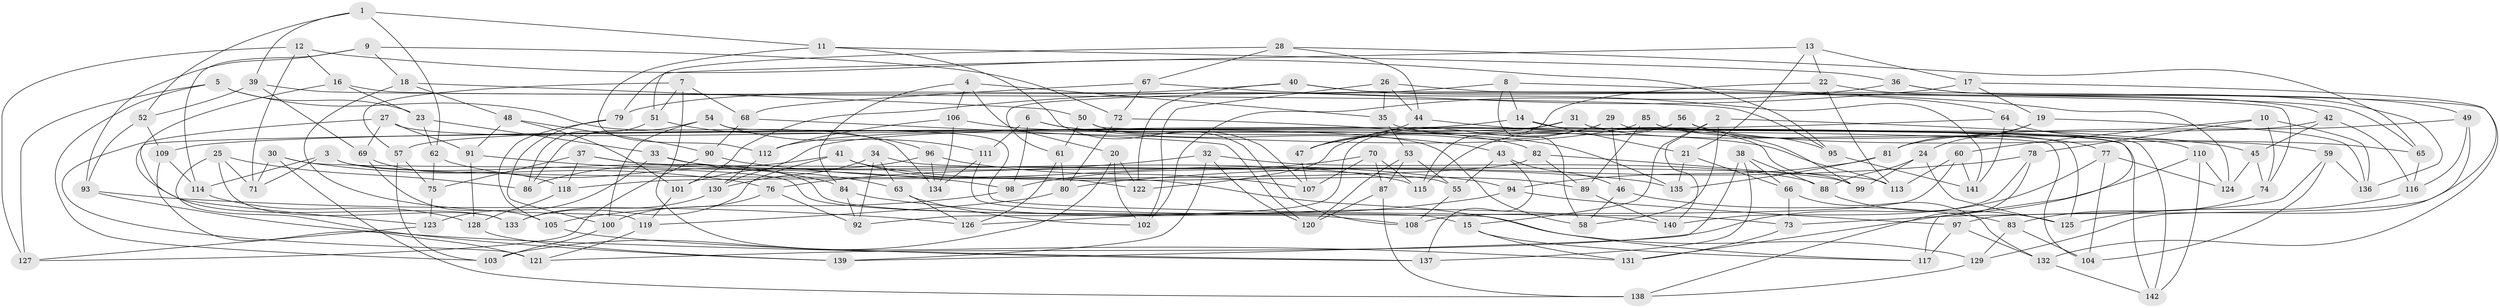 // Generated by graph-tools (version 1.1) at 2025/50/03/09/25 03:50:47]
// undirected, 142 vertices, 284 edges
graph export_dot {
graph [start="1"]
  node [color=gray90,style=filled];
  1;
  2;
  3;
  4;
  5;
  6;
  7;
  8;
  9;
  10;
  11;
  12;
  13;
  14;
  15;
  16;
  17;
  18;
  19;
  20;
  21;
  22;
  23;
  24;
  25;
  26;
  27;
  28;
  29;
  30;
  31;
  32;
  33;
  34;
  35;
  36;
  37;
  38;
  39;
  40;
  41;
  42;
  43;
  44;
  45;
  46;
  47;
  48;
  49;
  50;
  51;
  52;
  53;
  54;
  55;
  56;
  57;
  58;
  59;
  60;
  61;
  62;
  63;
  64;
  65;
  66;
  67;
  68;
  69;
  70;
  71;
  72;
  73;
  74;
  75;
  76;
  77;
  78;
  79;
  80;
  81;
  82;
  83;
  84;
  85;
  86;
  87;
  88;
  89;
  90;
  91;
  92;
  93;
  94;
  95;
  96;
  97;
  98;
  99;
  100;
  101;
  102;
  103;
  104;
  105;
  106;
  107;
  108;
  109;
  110;
  111;
  112;
  113;
  114;
  115;
  116;
  117;
  118;
  119;
  120;
  121;
  122;
  123;
  124;
  125;
  126;
  127;
  128;
  129;
  130;
  131;
  132;
  133;
  134;
  135;
  136;
  137;
  138;
  139;
  140;
  141;
  142;
  1 -- 52;
  1 -- 39;
  1 -- 11;
  1 -- 62;
  2 -- 15;
  2 -- 58;
  2 -- 45;
  2 -- 140;
  3 -- 15;
  3 -- 114;
  3 -- 71;
  3 -- 129;
  4 -- 106;
  4 -- 84;
  4 -- 35;
  4 -- 20;
  5 -- 103;
  5 -- 127;
  5 -- 134;
  5 -- 23;
  6 -- 43;
  6 -- 98;
  6 -- 111;
  6 -- 113;
  7 -- 51;
  7 -- 131;
  7 -- 57;
  7 -- 68;
  8 -- 124;
  8 -- 58;
  8 -- 61;
  8 -- 14;
  9 -- 93;
  9 -- 114;
  9 -- 72;
  9 -- 18;
  10 -- 74;
  10 -- 60;
  10 -- 136;
  10 -- 78;
  11 -- 112;
  11 -- 108;
  11 -- 36;
  12 -- 71;
  12 -- 16;
  12 -- 95;
  12 -- 127;
  13 -- 21;
  13 -- 17;
  13 -- 22;
  13 -- 79;
  14 -- 21;
  14 -- 125;
  14 -- 123;
  15 -- 117;
  15 -- 131;
  16 -- 65;
  16 -- 23;
  16 -- 133;
  17 -- 101;
  17 -- 19;
  17 -- 97;
  18 -- 119;
  18 -- 50;
  18 -- 48;
  19 -- 136;
  19 -- 81;
  19 -- 24;
  20 -- 102;
  20 -- 122;
  20 -- 103;
  21 -- 66;
  21 -- 135;
  22 -- 42;
  22 -- 113;
  22 -- 115;
  23 -- 33;
  23 -- 62;
  24 -- 125;
  24 -- 99;
  24 -- 88;
  25 -- 86;
  25 -- 133;
  25 -- 71;
  25 -- 139;
  26 -- 35;
  26 -- 74;
  26 -- 44;
  26 -- 102;
  27 -- 121;
  27 -- 91;
  27 -- 69;
  27 -- 58;
  28 -- 67;
  28 -- 65;
  28 -- 51;
  28 -- 44;
  29 -- 142;
  29 -- 47;
  29 -- 122;
  29 -- 46;
  30 -- 108;
  30 -- 76;
  30 -- 71;
  30 -- 138;
  31 -- 47;
  31 -- 142;
  31 -- 77;
  31 -- 57;
  32 -- 88;
  32 -- 76;
  32 -- 120;
  32 -- 139;
  33 -- 123;
  33 -- 115;
  33 -- 63;
  34 -- 63;
  34 -- 130;
  34 -- 113;
  34 -- 92;
  35 -- 53;
  35 -- 99;
  36 -- 49;
  36 -- 102;
  36 -- 136;
  37 -- 75;
  37 -- 55;
  37 -- 118;
  37 -- 135;
  38 -- 66;
  38 -- 137;
  38 -- 139;
  38 -- 88;
  39 -- 52;
  39 -- 95;
  39 -- 69;
  40 -- 132;
  40 -- 122;
  40 -- 79;
  40 -- 64;
  41 -- 122;
  41 -- 86;
  41 -- 89;
  41 -- 133;
  42 -- 130;
  42 -- 45;
  42 -- 116;
  43 -- 46;
  43 -- 55;
  43 -- 137;
  44 -- 47;
  44 -- 99;
  45 -- 74;
  45 -- 124;
  46 -- 83;
  46 -- 58;
  47 -- 107;
  48 -- 91;
  48 -- 90;
  48 -- 101;
  49 -- 81;
  49 -- 129;
  49 -- 116;
  50 -- 104;
  50 -- 107;
  50 -- 61;
  51 -- 96;
  51 -- 86;
  52 -- 109;
  52 -- 93;
  53 -- 120;
  53 -- 55;
  53 -- 87;
  54 -- 73;
  54 -- 100;
  54 -- 111;
  54 -- 86;
  55 -- 108;
  56 -- 59;
  56 -- 115;
  56 -- 95;
  56 -- 92;
  57 -- 75;
  57 -- 103;
  59 -- 104;
  59 -- 73;
  59 -- 136;
  60 -- 141;
  60 -- 113;
  60 -- 108;
  61 -- 126;
  61 -- 80;
  62 -- 84;
  62 -- 75;
  63 -- 126;
  63 -- 102;
  64 -- 141;
  64 -- 109;
  64 -- 65;
  65 -- 116;
  66 -- 132;
  66 -- 73;
  67 -- 68;
  67 -- 72;
  67 -- 141;
  68 -- 120;
  68 -- 90;
  69 -- 118;
  69 -- 105;
  70 -- 107;
  70 -- 98;
  70 -- 115;
  70 -- 87;
  72 -- 80;
  72 -- 82;
  73 -- 131;
  74 -- 83;
  75 -- 123;
  76 -- 92;
  76 -- 100;
  77 -- 124;
  77 -- 104;
  77 -- 121;
  78 -- 80;
  78 -- 140;
  78 -- 138;
  79 -- 105;
  79 -- 100;
  80 -- 119;
  81 -- 94;
  81 -- 135;
  82 -- 99;
  82 -- 89;
  82 -- 118;
  83 -- 104;
  83 -- 129;
  84 -- 92;
  84 -- 140;
  85 -- 89;
  85 -- 110;
  85 -- 112;
  85 -- 117;
  87 -- 120;
  87 -- 138;
  88 -- 125;
  89 -- 140;
  90 -- 94;
  90 -- 127;
  91 -- 98;
  91 -- 128;
  93 -- 137;
  93 -- 126;
  94 -- 126;
  94 -- 97;
  95 -- 141;
  96 -- 107;
  96 -- 101;
  96 -- 134;
  97 -- 117;
  97 -- 132;
  98 -- 105;
  100 -- 103;
  101 -- 119;
  105 -- 137;
  106 -- 135;
  106 -- 112;
  106 -- 134;
  109 -- 121;
  109 -- 114;
  110 -- 142;
  110 -- 131;
  110 -- 124;
  111 -- 117;
  111 -- 134;
  112 -- 130;
  114 -- 128;
  116 -- 125;
  118 -- 128;
  119 -- 121;
  123 -- 127;
  128 -- 139;
  129 -- 138;
  130 -- 133;
  132 -- 142;
}
